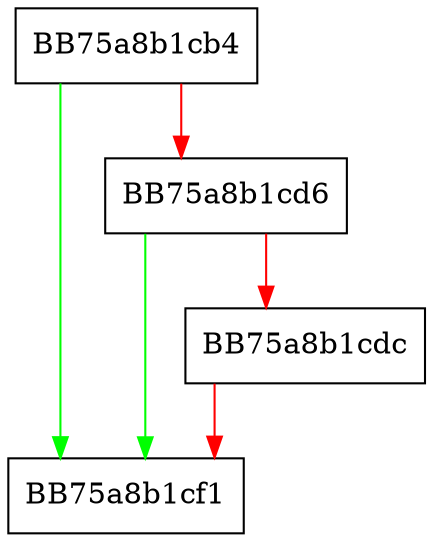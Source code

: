 digraph OnTDTQueryLastError {
  node [shape="box"];
  graph [splines=ortho];
  BB75a8b1cb4 -> BB75a8b1cf1 [color="green"];
  BB75a8b1cb4 -> BB75a8b1cd6 [color="red"];
  BB75a8b1cd6 -> BB75a8b1cf1 [color="green"];
  BB75a8b1cd6 -> BB75a8b1cdc [color="red"];
  BB75a8b1cdc -> BB75a8b1cf1 [color="red"];
}